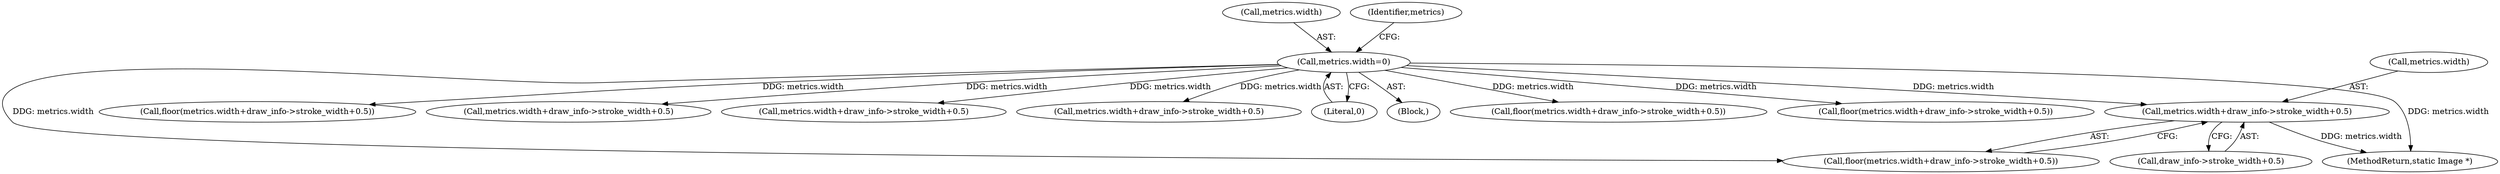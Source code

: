 digraph "0_ImageMagick_aeff00de228bc5a158c2a975ab47845d8a1db456_0@pointer" {
"1000338" [label="(Call,metrics.width+draw_info->stroke_width+0.5)"];
"1000200" [label="(Call,metrics.width=0)"];
"1000477" [label="(Call,floor(metrics.width+draw_info->stroke_width+0.5))"];
"1000200" [label="(Call,metrics.width=0)"];
"1000339" [label="(Call,metrics.width)"];
"1000201" [label="(Call,metrics.width)"];
"1000852" [label="(MethodReturn,static Image *)"];
"1000207" [label="(Identifier,metrics)"];
"1000236" [label="(Call,floor(metrics.width+draw_info->stroke_width+0.5))"];
"1000338" [label="(Call,metrics.width+draw_info->stroke_width+0.5)"];
"1000635" [label="(Call,metrics.width+draw_info->stroke_width+0.5)"];
"1000337" [label="(Call,floor(metrics.width+draw_info->stroke_width+0.5))"];
"1000478" [label="(Call,metrics.width+draw_info->stroke_width+0.5)"];
"1000237" [label="(Call,metrics.width+draw_info->stroke_width+0.5)"];
"1000204" [label="(Literal,0)"];
"1000106" [label="(Block,)"];
"1000342" [label="(Call,draw_info->stroke_width+0.5)"];
"1000634" [label="(Call,floor(metrics.width+draw_info->stroke_width+0.5))"];
"1000338" -> "1000337"  [label="AST: "];
"1000338" -> "1000342"  [label="CFG: "];
"1000339" -> "1000338"  [label="AST: "];
"1000342" -> "1000338"  [label="AST: "];
"1000337" -> "1000338"  [label="CFG: "];
"1000338" -> "1000852"  [label="DDG: metrics.width"];
"1000200" -> "1000338"  [label="DDG: metrics.width"];
"1000200" -> "1000106"  [label="AST: "];
"1000200" -> "1000204"  [label="CFG: "];
"1000201" -> "1000200"  [label="AST: "];
"1000204" -> "1000200"  [label="AST: "];
"1000207" -> "1000200"  [label="CFG: "];
"1000200" -> "1000852"  [label="DDG: metrics.width"];
"1000200" -> "1000236"  [label="DDG: metrics.width"];
"1000200" -> "1000237"  [label="DDG: metrics.width"];
"1000200" -> "1000337"  [label="DDG: metrics.width"];
"1000200" -> "1000477"  [label="DDG: metrics.width"];
"1000200" -> "1000478"  [label="DDG: metrics.width"];
"1000200" -> "1000634"  [label="DDG: metrics.width"];
"1000200" -> "1000635"  [label="DDG: metrics.width"];
}

